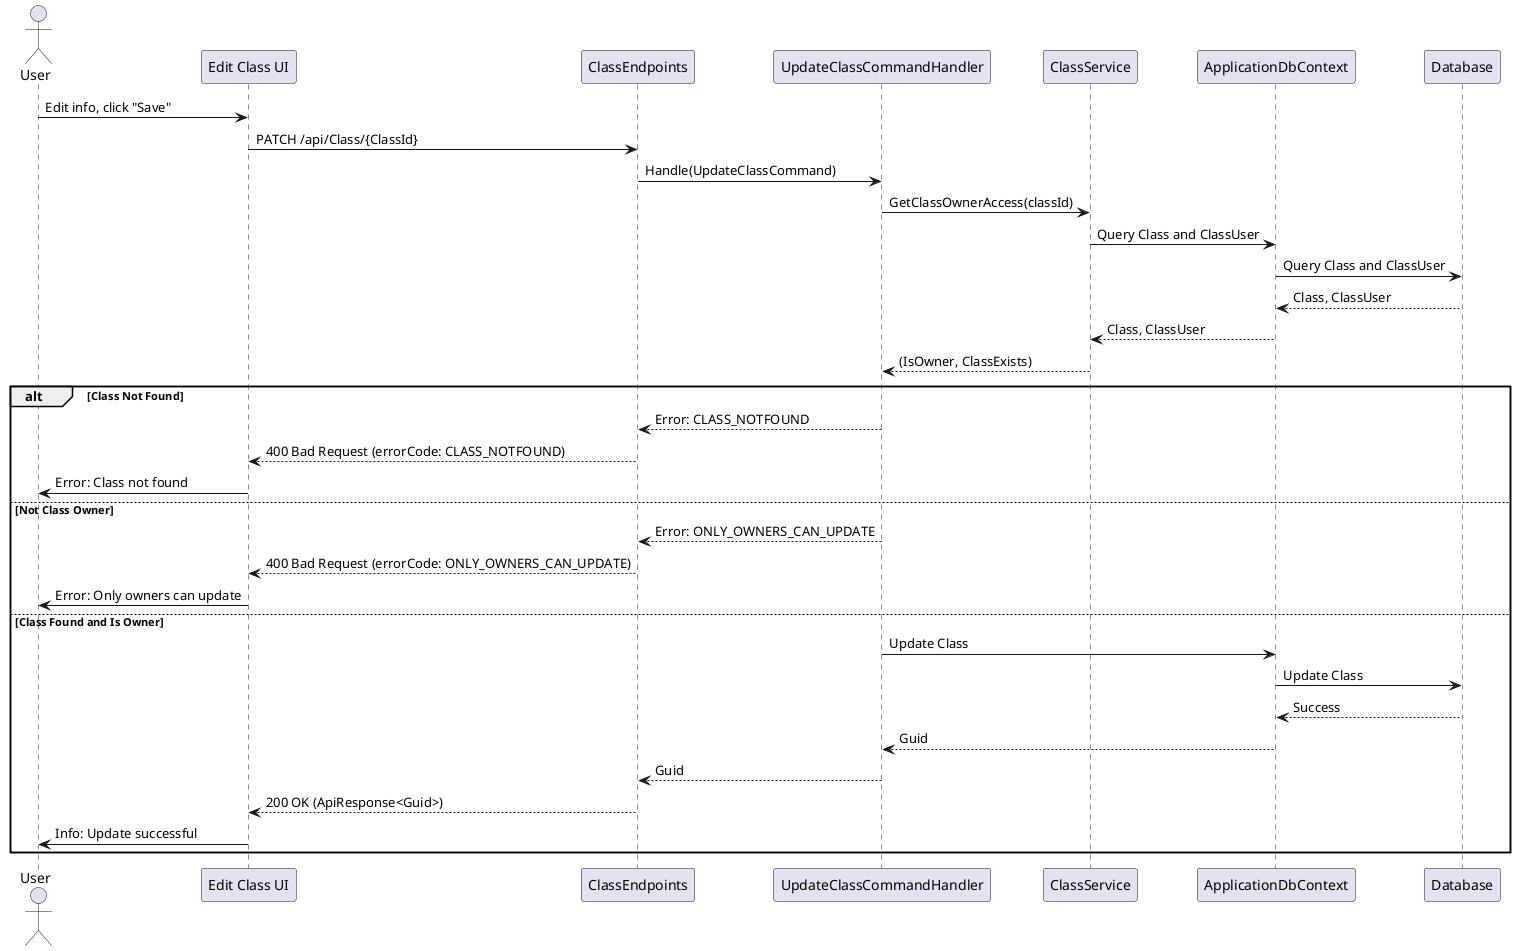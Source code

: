 @startuml
actor User
participant "Edit Class UI" as UI
participant ClassEndpoints
participant UpdateClassCommandHandler as Handler
participant ClassService
participant ApplicationDbContext
participant Database

User -> UI : Edit info, click "Save"
UI -> ClassEndpoints : PATCH /api/Class/{ClassId}
ClassEndpoints -> Handler : Handle(UpdateClassCommand)
Handler -> ClassService : GetClassOwnerAccess(classId)
ClassService -> ApplicationDbContext : Query Class and ClassUser
ApplicationDbContext -> Database : Query Class and ClassUser
Database --> ApplicationDbContext : Class, ClassUser
ApplicationDbContext --> ClassService : Class, ClassUser
ClassService --> Handler : (IsOwner, ClassExists)
alt Class Not Found
    Handler --> ClassEndpoints : Error: CLASS_NOTFOUND
    ClassEndpoints --> UI : 400 Bad Request (errorCode: CLASS_NOTFOUND)
    UI -> User : Error: Class not found
else Not Class Owner
    Handler --> ClassEndpoints : Error: ONLY_OWNERS_CAN_UPDATE
    ClassEndpoints --> UI : 400 Bad Request (errorCode: ONLY_OWNERS_CAN_UPDATE)
    UI -> User : Error: Only owners can update
else Class Found and Is Owner
    Handler -> ApplicationDbContext : Update Class
    ApplicationDbContext -> Database : Update Class
    Database --> ApplicationDbContext : Success
    ApplicationDbContext --> Handler : Guid
    Handler --> ClassEndpoints : Guid
    ClassEndpoints --> UI : 200 OK (ApiResponse<Guid>)
    UI -> User : Info: Update successful
end
@enduml